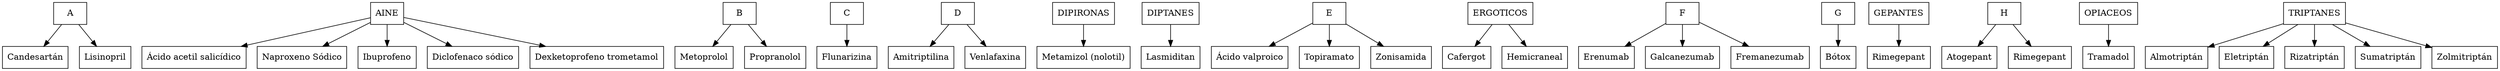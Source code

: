 
digraph Meds {
    
subgraph a {
    
    a[shape=box, label="A"];

    candesartan[shape=box, label="Candesartán"];

    a -> candesartan[label=""];

    lisinopril[shape=box, label="Lisinopril"];

    a -> lisinopril[label=""];

}

subgraph aine {
    
    aine[shape=box, label="AINE"];

    aspirina[shape=box, label="Ácido acetil salicídico"];

    aine -> aspirina[label=""];

    naproxeno_sodico[shape=box, label="Naproxeno Sódico"];

    aine -> naproxeno_sodico[label=""];

    ibuprofeno[shape=box, label="Ibuprofeno"];

    aine -> ibuprofeno[label=""];

    diclofenaco_sodico[shape=box, label="Diclofenaco sódico"];

    aine -> diclofenaco_sodico[label=""];

    dexketoprofeno_trometamol[shape=box, label="Dexketoprofeno trometamol"];

    aine -> dexketoprofeno_trometamol[label=""];

}

subgraph b {
    
    b[shape=box, label="B"];

    metoprolol[shape=box, label="Metoprolol"];

    b -> metoprolol[label=""];

    propranolol[shape=box, label="Propranolol"];

    b -> propranolol[label=""];

}

subgraph c {
    
    c[shape=box, label="C"];

    flunarizina[shape=box, label="Flunarizina"];

    c -> flunarizina[label=""];

}

subgraph d {
    
    d[shape=box, label="D"];

    amitriptilina[shape=box, label="Amitriptilina"];

    d -> amitriptilina[label=""];

    venlafaxina[shape=box, label="Venlafaxina"];

    d -> venlafaxina[label=""];

}

subgraph dipironas {
    
    dipironas[shape=box, label="DIPIRONAS"];

    metamizol[shape=box, label="Metamizol (nolotil)"];

    dipironas -> metamizol[label=""];

}

subgraph diptanes {
    
    diptanes[shape=box, label="DIPTANES"];

    lasmiditan[shape=box, label="Lasmiditan"];

    diptanes -> lasmiditan[label=""];

}

subgraph e {
    
    e[shape=box, label="E"];

    acido_valproico[shape=box, label="Ácido valproico"];

    e -> acido_valproico[label=""];

    topiramato[shape=box, label="Topiramato"];

    e -> topiramato[label=""];

    zonisamida[shape=box, label="Zonisamida"];

    e -> zonisamida[label=""];

}

subgraph ergoticos {
    
    ergoticos[shape=box, label="ERGOTICOS"];

    cafergot[shape=box, label="Cafergot"];

    ergoticos -> cafergot[label=""];

    hemicraneal[shape=box, label="Hemicraneal"];

    ergoticos -> hemicraneal[label=""];

}

subgraph f {
    
    f[shape=box, label="F"];

    erenumab[shape=box, label="Erenumab"];

    f -> erenumab[label=""];

    galcanezumab[shape=box, label="Galcanezumab"];

    f -> galcanezumab[label=""];

    fremanezumab[shape=box, label="Fremanezumab"];

    f -> fremanezumab[label=""];

}

subgraph g {
    
    g[shape=box, label="G"];

    botox[shape=box, label="Bótox"];

    g -> botox[label=""];

}

subgraph gepantes {
    
    gepantes[shape=box, label="GEPANTES"];

    rimegepant[shape=box, label="Rimegepant"];

    gepantes -> rimegepant[label=""];

}

subgraph h {
    
    h[shape=box, label="H"];

    atogepant[shape=box, label="Atogepant"];

    h -> atogepant[label=""];

    prvnt_rimegepant[shape=box, label="Rimegepant"];

    h -> prvnt_rimegepant[label=""];

}

subgraph opiaceos {
    
    opiaceos[shape=box, label="OPIACEOS"];

    tramadol[shape=box, label="Tramadol"];

    opiaceos -> tramadol[label=""];

}

subgraph triptanes {
    
    triptanes[shape=box, label="TRIPTANES"];

    almotriptan[shape=box, label="Almotriptán"];

    triptanes -> almotriptan[label=""];

    eletriptan[shape=box, label="Eletriptán"];

    triptanes -> eletriptan[label=""];

    rizatriptan[shape=box, label="Rizatriptán"];

    triptanes -> rizatriptan[label=""];

    sumatriptan[shape=box, label="Sumatriptán"];

    triptanes -> sumatriptan[label=""];

    zolmitriptan[shape=box, label="Zolmitriptán"];

    triptanes -> zolmitriptan[label=""];

}

}

